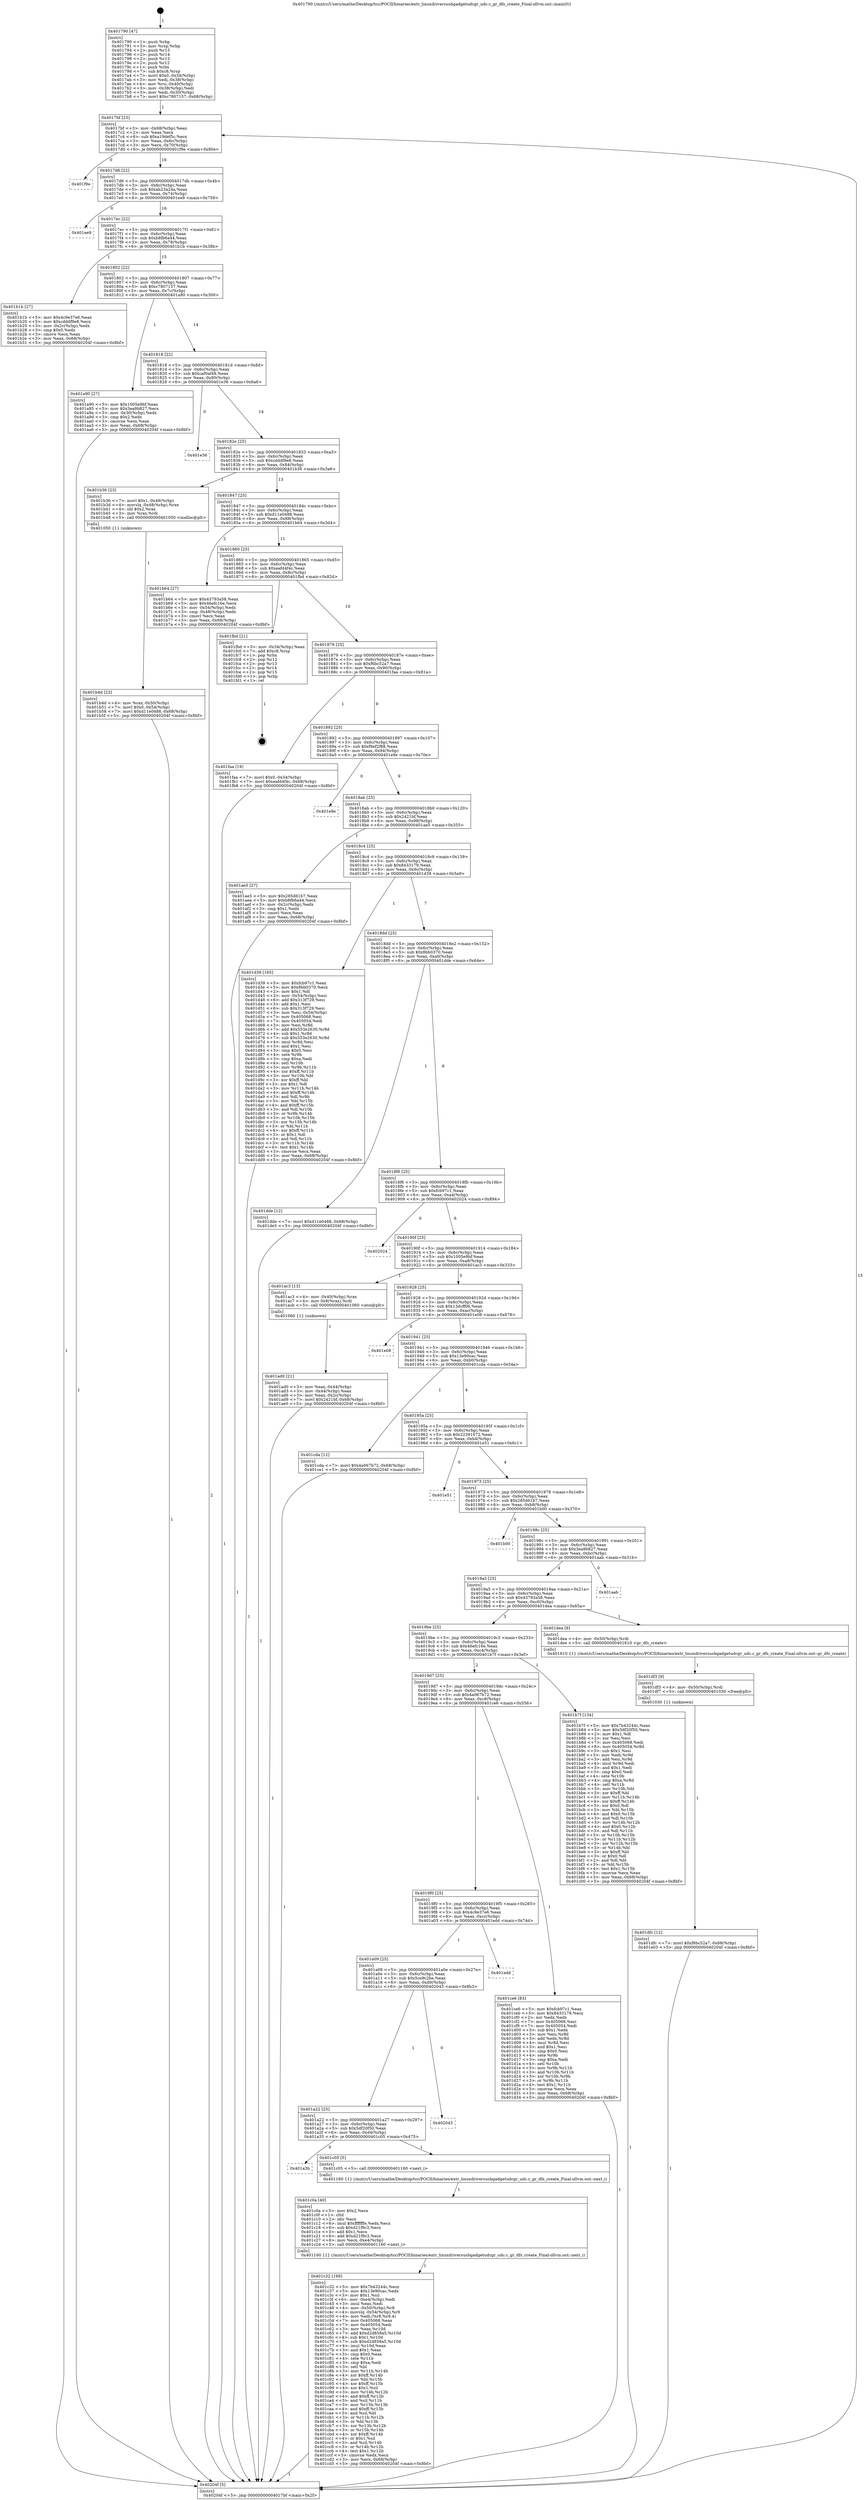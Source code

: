 digraph "0x401790" {
  label = "0x401790 (/mnt/c/Users/mathe/Desktop/tcc/POCII/binaries/extr_linuxdriversusbgadgetudcgr_udc.c_gr_dfs_create_Final-ollvm.out::main(0))"
  labelloc = "t"
  node[shape=record]

  Entry [label="",width=0.3,height=0.3,shape=circle,fillcolor=black,style=filled]
  "0x4017bf" [label="{
     0x4017bf [23]\l
     | [instrs]\l
     &nbsp;&nbsp;0x4017bf \<+3\>: mov -0x68(%rbp),%eax\l
     &nbsp;&nbsp;0x4017c2 \<+2\>: mov %eax,%ecx\l
     &nbsp;&nbsp;0x4017c4 \<+6\>: sub $0xa19def5c,%ecx\l
     &nbsp;&nbsp;0x4017ca \<+3\>: mov %eax,-0x6c(%rbp)\l
     &nbsp;&nbsp;0x4017cd \<+3\>: mov %ecx,-0x70(%rbp)\l
     &nbsp;&nbsp;0x4017d0 \<+6\>: je 0000000000401f9e \<main+0x80e\>\l
  }"]
  "0x401f9e" [label="{
     0x401f9e\l
  }", style=dashed]
  "0x4017d6" [label="{
     0x4017d6 [22]\l
     | [instrs]\l
     &nbsp;&nbsp;0x4017d6 \<+5\>: jmp 00000000004017db \<main+0x4b\>\l
     &nbsp;&nbsp;0x4017db \<+3\>: mov -0x6c(%rbp),%eax\l
     &nbsp;&nbsp;0x4017de \<+5\>: sub $0xab23a24a,%eax\l
     &nbsp;&nbsp;0x4017e3 \<+3\>: mov %eax,-0x74(%rbp)\l
     &nbsp;&nbsp;0x4017e6 \<+6\>: je 0000000000401ee9 \<main+0x759\>\l
  }"]
  Exit [label="",width=0.3,height=0.3,shape=circle,fillcolor=black,style=filled,peripheries=2]
  "0x401ee9" [label="{
     0x401ee9\l
  }", style=dashed]
  "0x4017ec" [label="{
     0x4017ec [22]\l
     | [instrs]\l
     &nbsp;&nbsp;0x4017ec \<+5\>: jmp 00000000004017f1 \<main+0x61\>\l
     &nbsp;&nbsp;0x4017f1 \<+3\>: mov -0x6c(%rbp),%eax\l
     &nbsp;&nbsp;0x4017f4 \<+5\>: sub $0xb8fb6a44,%eax\l
     &nbsp;&nbsp;0x4017f9 \<+3\>: mov %eax,-0x78(%rbp)\l
     &nbsp;&nbsp;0x4017fc \<+6\>: je 0000000000401b1b \<main+0x38b\>\l
  }"]
  "0x401dfc" [label="{
     0x401dfc [12]\l
     | [instrs]\l
     &nbsp;&nbsp;0x401dfc \<+7\>: movl $0xf6bc52a7,-0x68(%rbp)\l
     &nbsp;&nbsp;0x401e03 \<+5\>: jmp 000000000040204f \<main+0x8bf\>\l
  }"]
  "0x401b1b" [label="{
     0x401b1b [27]\l
     | [instrs]\l
     &nbsp;&nbsp;0x401b1b \<+5\>: mov $0x4c9e37e6,%eax\l
     &nbsp;&nbsp;0x401b20 \<+5\>: mov $0xcdddf9e8,%ecx\l
     &nbsp;&nbsp;0x401b25 \<+3\>: mov -0x2c(%rbp),%edx\l
     &nbsp;&nbsp;0x401b28 \<+3\>: cmp $0x0,%edx\l
     &nbsp;&nbsp;0x401b2b \<+3\>: cmove %ecx,%eax\l
     &nbsp;&nbsp;0x401b2e \<+3\>: mov %eax,-0x68(%rbp)\l
     &nbsp;&nbsp;0x401b31 \<+5\>: jmp 000000000040204f \<main+0x8bf\>\l
  }"]
  "0x401802" [label="{
     0x401802 [22]\l
     | [instrs]\l
     &nbsp;&nbsp;0x401802 \<+5\>: jmp 0000000000401807 \<main+0x77\>\l
     &nbsp;&nbsp;0x401807 \<+3\>: mov -0x6c(%rbp),%eax\l
     &nbsp;&nbsp;0x40180a \<+5\>: sub $0xc7807157,%eax\l
     &nbsp;&nbsp;0x40180f \<+3\>: mov %eax,-0x7c(%rbp)\l
     &nbsp;&nbsp;0x401812 \<+6\>: je 0000000000401a90 \<main+0x300\>\l
  }"]
  "0x401df3" [label="{
     0x401df3 [9]\l
     | [instrs]\l
     &nbsp;&nbsp;0x401df3 \<+4\>: mov -0x50(%rbp),%rdi\l
     &nbsp;&nbsp;0x401df7 \<+5\>: call 0000000000401030 \<free@plt\>\l
     | [calls]\l
     &nbsp;&nbsp;0x401030 \{1\} (unknown)\l
  }"]
  "0x401a90" [label="{
     0x401a90 [27]\l
     | [instrs]\l
     &nbsp;&nbsp;0x401a90 \<+5\>: mov $0x1005e9bf,%eax\l
     &nbsp;&nbsp;0x401a95 \<+5\>: mov $0x3ea9b827,%ecx\l
     &nbsp;&nbsp;0x401a9a \<+3\>: mov -0x30(%rbp),%edx\l
     &nbsp;&nbsp;0x401a9d \<+3\>: cmp $0x2,%edx\l
     &nbsp;&nbsp;0x401aa0 \<+3\>: cmovne %ecx,%eax\l
     &nbsp;&nbsp;0x401aa3 \<+3\>: mov %eax,-0x68(%rbp)\l
     &nbsp;&nbsp;0x401aa6 \<+5\>: jmp 000000000040204f \<main+0x8bf\>\l
  }"]
  "0x401818" [label="{
     0x401818 [22]\l
     | [instrs]\l
     &nbsp;&nbsp;0x401818 \<+5\>: jmp 000000000040181d \<main+0x8d\>\l
     &nbsp;&nbsp;0x40181d \<+3\>: mov -0x6c(%rbp),%eax\l
     &nbsp;&nbsp;0x401820 \<+5\>: sub $0xcaf0af48,%eax\l
     &nbsp;&nbsp;0x401825 \<+3\>: mov %eax,-0x80(%rbp)\l
     &nbsp;&nbsp;0x401828 \<+6\>: je 0000000000401e36 \<main+0x6a6\>\l
  }"]
  "0x40204f" [label="{
     0x40204f [5]\l
     | [instrs]\l
     &nbsp;&nbsp;0x40204f \<+5\>: jmp 00000000004017bf \<main+0x2f\>\l
  }"]
  "0x401790" [label="{
     0x401790 [47]\l
     | [instrs]\l
     &nbsp;&nbsp;0x401790 \<+1\>: push %rbp\l
     &nbsp;&nbsp;0x401791 \<+3\>: mov %rsp,%rbp\l
     &nbsp;&nbsp;0x401794 \<+2\>: push %r15\l
     &nbsp;&nbsp;0x401796 \<+2\>: push %r14\l
     &nbsp;&nbsp;0x401798 \<+2\>: push %r13\l
     &nbsp;&nbsp;0x40179a \<+2\>: push %r12\l
     &nbsp;&nbsp;0x40179c \<+1\>: push %rbx\l
     &nbsp;&nbsp;0x40179d \<+7\>: sub $0xc8,%rsp\l
     &nbsp;&nbsp;0x4017a4 \<+7\>: movl $0x0,-0x34(%rbp)\l
     &nbsp;&nbsp;0x4017ab \<+3\>: mov %edi,-0x38(%rbp)\l
     &nbsp;&nbsp;0x4017ae \<+4\>: mov %rsi,-0x40(%rbp)\l
     &nbsp;&nbsp;0x4017b2 \<+3\>: mov -0x38(%rbp),%edi\l
     &nbsp;&nbsp;0x4017b5 \<+3\>: mov %edi,-0x30(%rbp)\l
     &nbsp;&nbsp;0x4017b8 \<+7\>: movl $0xc7807157,-0x68(%rbp)\l
  }"]
  "0x401c32" [label="{
     0x401c32 [168]\l
     | [instrs]\l
     &nbsp;&nbsp;0x401c32 \<+5\>: mov $0x7b43244c,%ecx\l
     &nbsp;&nbsp;0x401c37 \<+5\>: mov $0x13e90cac,%edx\l
     &nbsp;&nbsp;0x401c3c \<+3\>: mov $0x1,%sil\l
     &nbsp;&nbsp;0x401c3f \<+6\>: mov -0xe4(%rbp),%edi\l
     &nbsp;&nbsp;0x401c45 \<+3\>: imul %eax,%edi\l
     &nbsp;&nbsp;0x401c48 \<+4\>: mov -0x50(%rbp),%r8\l
     &nbsp;&nbsp;0x401c4c \<+4\>: movslq -0x54(%rbp),%r9\l
     &nbsp;&nbsp;0x401c50 \<+4\>: mov %edi,(%r8,%r9,4)\l
     &nbsp;&nbsp;0x401c54 \<+7\>: mov 0x405068,%eax\l
     &nbsp;&nbsp;0x401c5b \<+7\>: mov 0x405054,%edi\l
     &nbsp;&nbsp;0x401c62 \<+3\>: mov %eax,%r10d\l
     &nbsp;&nbsp;0x401c65 \<+7\>: add $0xd2d858a5,%r10d\l
     &nbsp;&nbsp;0x401c6c \<+4\>: sub $0x1,%r10d\l
     &nbsp;&nbsp;0x401c70 \<+7\>: sub $0xd2d858a5,%r10d\l
     &nbsp;&nbsp;0x401c77 \<+4\>: imul %r10d,%eax\l
     &nbsp;&nbsp;0x401c7b \<+3\>: and $0x1,%eax\l
     &nbsp;&nbsp;0x401c7e \<+3\>: cmp $0x0,%eax\l
     &nbsp;&nbsp;0x401c81 \<+4\>: sete %r11b\l
     &nbsp;&nbsp;0x401c85 \<+3\>: cmp $0xa,%edi\l
     &nbsp;&nbsp;0x401c88 \<+3\>: setl %bl\l
     &nbsp;&nbsp;0x401c8b \<+3\>: mov %r11b,%r14b\l
     &nbsp;&nbsp;0x401c8e \<+4\>: xor $0xff,%r14b\l
     &nbsp;&nbsp;0x401c92 \<+3\>: mov %bl,%r15b\l
     &nbsp;&nbsp;0x401c95 \<+4\>: xor $0xff,%r15b\l
     &nbsp;&nbsp;0x401c99 \<+4\>: xor $0x1,%sil\l
     &nbsp;&nbsp;0x401c9d \<+3\>: mov %r14b,%r12b\l
     &nbsp;&nbsp;0x401ca0 \<+4\>: and $0xff,%r12b\l
     &nbsp;&nbsp;0x401ca4 \<+3\>: and %sil,%r11b\l
     &nbsp;&nbsp;0x401ca7 \<+3\>: mov %r15b,%r13b\l
     &nbsp;&nbsp;0x401caa \<+4\>: and $0xff,%r13b\l
     &nbsp;&nbsp;0x401cae \<+3\>: and %sil,%bl\l
     &nbsp;&nbsp;0x401cb1 \<+3\>: or %r11b,%r12b\l
     &nbsp;&nbsp;0x401cb4 \<+3\>: or %bl,%r13b\l
     &nbsp;&nbsp;0x401cb7 \<+3\>: xor %r13b,%r12b\l
     &nbsp;&nbsp;0x401cba \<+3\>: or %r15b,%r14b\l
     &nbsp;&nbsp;0x401cbd \<+4\>: xor $0xff,%r14b\l
     &nbsp;&nbsp;0x401cc1 \<+4\>: or $0x1,%sil\l
     &nbsp;&nbsp;0x401cc5 \<+3\>: and %sil,%r14b\l
     &nbsp;&nbsp;0x401cc8 \<+3\>: or %r14b,%r12b\l
     &nbsp;&nbsp;0x401ccb \<+4\>: test $0x1,%r12b\l
     &nbsp;&nbsp;0x401ccf \<+3\>: cmovne %edx,%ecx\l
     &nbsp;&nbsp;0x401cd2 \<+3\>: mov %ecx,-0x68(%rbp)\l
     &nbsp;&nbsp;0x401cd5 \<+5\>: jmp 000000000040204f \<main+0x8bf\>\l
  }"]
  "0x401e36" [label="{
     0x401e36\l
  }", style=dashed]
  "0x40182e" [label="{
     0x40182e [25]\l
     | [instrs]\l
     &nbsp;&nbsp;0x40182e \<+5\>: jmp 0000000000401833 \<main+0xa3\>\l
     &nbsp;&nbsp;0x401833 \<+3\>: mov -0x6c(%rbp),%eax\l
     &nbsp;&nbsp;0x401836 \<+5\>: sub $0xcdddf9e8,%eax\l
     &nbsp;&nbsp;0x40183b \<+6\>: mov %eax,-0x84(%rbp)\l
     &nbsp;&nbsp;0x401841 \<+6\>: je 0000000000401b36 \<main+0x3a6\>\l
  }"]
  "0x401c0a" [label="{
     0x401c0a [40]\l
     | [instrs]\l
     &nbsp;&nbsp;0x401c0a \<+5\>: mov $0x2,%ecx\l
     &nbsp;&nbsp;0x401c0f \<+1\>: cltd\l
     &nbsp;&nbsp;0x401c10 \<+2\>: idiv %ecx\l
     &nbsp;&nbsp;0x401c12 \<+6\>: imul $0xfffffffe,%edx,%ecx\l
     &nbsp;&nbsp;0x401c18 \<+6\>: sub $0xd21f9c3,%ecx\l
     &nbsp;&nbsp;0x401c1e \<+3\>: add $0x1,%ecx\l
     &nbsp;&nbsp;0x401c21 \<+6\>: add $0xd21f9c3,%ecx\l
     &nbsp;&nbsp;0x401c27 \<+6\>: mov %ecx,-0xe4(%rbp)\l
     &nbsp;&nbsp;0x401c2d \<+5\>: call 0000000000401160 \<next_i\>\l
     | [calls]\l
     &nbsp;&nbsp;0x401160 \{1\} (/mnt/c/Users/mathe/Desktop/tcc/POCII/binaries/extr_linuxdriversusbgadgetudcgr_udc.c_gr_dfs_create_Final-ollvm.out::next_i)\l
  }"]
  "0x401b36" [label="{
     0x401b36 [23]\l
     | [instrs]\l
     &nbsp;&nbsp;0x401b36 \<+7\>: movl $0x1,-0x48(%rbp)\l
     &nbsp;&nbsp;0x401b3d \<+4\>: movslq -0x48(%rbp),%rax\l
     &nbsp;&nbsp;0x401b41 \<+4\>: shl $0x2,%rax\l
     &nbsp;&nbsp;0x401b45 \<+3\>: mov %rax,%rdi\l
     &nbsp;&nbsp;0x401b48 \<+5\>: call 0000000000401050 \<malloc@plt\>\l
     | [calls]\l
     &nbsp;&nbsp;0x401050 \{1\} (unknown)\l
  }"]
  "0x401847" [label="{
     0x401847 [25]\l
     | [instrs]\l
     &nbsp;&nbsp;0x401847 \<+5\>: jmp 000000000040184c \<main+0xbc\>\l
     &nbsp;&nbsp;0x40184c \<+3\>: mov -0x6c(%rbp),%eax\l
     &nbsp;&nbsp;0x40184f \<+5\>: sub $0xd11e0488,%eax\l
     &nbsp;&nbsp;0x401854 \<+6\>: mov %eax,-0x88(%rbp)\l
     &nbsp;&nbsp;0x40185a \<+6\>: je 0000000000401b64 \<main+0x3d4\>\l
  }"]
  "0x401a3b" [label="{
     0x401a3b\l
  }", style=dashed]
  "0x401b64" [label="{
     0x401b64 [27]\l
     | [instrs]\l
     &nbsp;&nbsp;0x401b64 \<+5\>: mov $0x43793a58,%eax\l
     &nbsp;&nbsp;0x401b69 \<+5\>: mov $0x46efc16e,%ecx\l
     &nbsp;&nbsp;0x401b6e \<+3\>: mov -0x54(%rbp),%edx\l
     &nbsp;&nbsp;0x401b71 \<+3\>: cmp -0x48(%rbp),%edx\l
     &nbsp;&nbsp;0x401b74 \<+3\>: cmovl %ecx,%eax\l
     &nbsp;&nbsp;0x401b77 \<+3\>: mov %eax,-0x68(%rbp)\l
     &nbsp;&nbsp;0x401b7a \<+5\>: jmp 000000000040204f \<main+0x8bf\>\l
  }"]
  "0x401860" [label="{
     0x401860 [25]\l
     | [instrs]\l
     &nbsp;&nbsp;0x401860 \<+5\>: jmp 0000000000401865 \<main+0xd5\>\l
     &nbsp;&nbsp;0x401865 \<+3\>: mov -0x6c(%rbp),%eax\l
     &nbsp;&nbsp;0x401868 \<+5\>: sub $0xeafd4f4c,%eax\l
     &nbsp;&nbsp;0x40186d \<+6\>: mov %eax,-0x8c(%rbp)\l
     &nbsp;&nbsp;0x401873 \<+6\>: je 0000000000401fbd \<main+0x82d\>\l
  }"]
  "0x401c05" [label="{
     0x401c05 [5]\l
     | [instrs]\l
     &nbsp;&nbsp;0x401c05 \<+5\>: call 0000000000401160 \<next_i\>\l
     | [calls]\l
     &nbsp;&nbsp;0x401160 \{1\} (/mnt/c/Users/mathe/Desktop/tcc/POCII/binaries/extr_linuxdriversusbgadgetudcgr_udc.c_gr_dfs_create_Final-ollvm.out::next_i)\l
  }"]
  "0x401fbd" [label="{
     0x401fbd [21]\l
     | [instrs]\l
     &nbsp;&nbsp;0x401fbd \<+3\>: mov -0x34(%rbp),%eax\l
     &nbsp;&nbsp;0x401fc0 \<+7\>: add $0xc8,%rsp\l
     &nbsp;&nbsp;0x401fc7 \<+1\>: pop %rbx\l
     &nbsp;&nbsp;0x401fc8 \<+2\>: pop %r12\l
     &nbsp;&nbsp;0x401fca \<+2\>: pop %r13\l
     &nbsp;&nbsp;0x401fcc \<+2\>: pop %r14\l
     &nbsp;&nbsp;0x401fce \<+2\>: pop %r15\l
     &nbsp;&nbsp;0x401fd0 \<+1\>: pop %rbp\l
     &nbsp;&nbsp;0x401fd1 \<+1\>: ret\l
  }"]
  "0x401879" [label="{
     0x401879 [25]\l
     | [instrs]\l
     &nbsp;&nbsp;0x401879 \<+5\>: jmp 000000000040187e \<main+0xee\>\l
     &nbsp;&nbsp;0x40187e \<+3\>: mov -0x6c(%rbp),%eax\l
     &nbsp;&nbsp;0x401881 \<+5\>: sub $0xf6bc52a7,%eax\l
     &nbsp;&nbsp;0x401886 \<+6\>: mov %eax,-0x90(%rbp)\l
     &nbsp;&nbsp;0x40188c \<+6\>: je 0000000000401faa \<main+0x81a\>\l
  }"]
  "0x401a22" [label="{
     0x401a22 [25]\l
     | [instrs]\l
     &nbsp;&nbsp;0x401a22 \<+5\>: jmp 0000000000401a27 \<main+0x297\>\l
     &nbsp;&nbsp;0x401a27 \<+3\>: mov -0x6c(%rbp),%eax\l
     &nbsp;&nbsp;0x401a2a \<+5\>: sub $0x5df20f50,%eax\l
     &nbsp;&nbsp;0x401a2f \<+6\>: mov %eax,-0xd4(%rbp)\l
     &nbsp;&nbsp;0x401a35 \<+6\>: je 0000000000401c05 \<main+0x475\>\l
  }"]
  "0x401faa" [label="{
     0x401faa [19]\l
     | [instrs]\l
     &nbsp;&nbsp;0x401faa \<+7\>: movl $0x0,-0x34(%rbp)\l
     &nbsp;&nbsp;0x401fb1 \<+7\>: movl $0xeafd4f4c,-0x68(%rbp)\l
     &nbsp;&nbsp;0x401fb8 \<+5\>: jmp 000000000040204f \<main+0x8bf\>\l
  }"]
  "0x401892" [label="{
     0x401892 [25]\l
     | [instrs]\l
     &nbsp;&nbsp;0x401892 \<+5\>: jmp 0000000000401897 \<main+0x107\>\l
     &nbsp;&nbsp;0x401897 \<+3\>: mov -0x6c(%rbp),%eax\l
     &nbsp;&nbsp;0x40189a \<+5\>: sub $0xf9ef2f88,%eax\l
     &nbsp;&nbsp;0x40189f \<+6\>: mov %eax,-0x94(%rbp)\l
     &nbsp;&nbsp;0x4018a5 \<+6\>: je 0000000000401e9e \<main+0x70e\>\l
  }"]
  "0x402043" [label="{
     0x402043\l
  }", style=dashed]
  "0x401e9e" [label="{
     0x401e9e\l
  }", style=dashed]
  "0x4018ab" [label="{
     0x4018ab [25]\l
     | [instrs]\l
     &nbsp;&nbsp;0x4018ab \<+5\>: jmp 00000000004018b0 \<main+0x120\>\l
     &nbsp;&nbsp;0x4018b0 \<+3\>: mov -0x6c(%rbp),%eax\l
     &nbsp;&nbsp;0x4018b3 \<+5\>: sub $0x2421bf,%eax\l
     &nbsp;&nbsp;0x4018b8 \<+6\>: mov %eax,-0x98(%rbp)\l
     &nbsp;&nbsp;0x4018be \<+6\>: je 0000000000401ae5 \<main+0x355\>\l
  }"]
  "0x401a09" [label="{
     0x401a09 [25]\l
     | [instrs]\l
     &nbsp;&nbsp;0x401a09 \<+5\>: jmp 0000000000401a0e \<main+0x27e\>\l
     &nbsp;&nbsp;0x401a0e \<+3\>: mov -0x6c(%rbp),%eax\l
     &nbsp;&nbsp;0x401a11 \<+5\>: sub $0x5ce9c2be,%eax\l
     &nbsp;&nbsp;0x401a16 \<+6\>: mov %eax,-0xd0(%rbp)\l
     &nbsp;&nbsp;0x401a1c \<+6\>: je 0000000000402043 \<main+0x8b3\>\l
  }"]
  "0x401ae5" [label="{
     0x401ae5 [27]\l
     | [instrs]\l
     &nbsp;&nbsp;0x401ae5 \<+5\>: mov $0x285d61b7,%eax\l
     &nbsp;&nbsp;0x401aea \<+5\>: mov $0xb8fb6a44,%ecx\l
     &nbsp;&nbsp;0x401aef \<+3\>: mov -0x2c(%rbp),%edx\l
     &nbsp;&nbsp;0x401af2 \<+3\>: cmp $0x1,%edx\l
     &nbsp;&nbsp;0x401af5 \<+3\>: cmovl %ecx,%eax\l
     &nbsp;&nbsp;0x401af8 \<+3\>: mov %eax,-0x68(%rbp)\l
     &nbsp;&nbsp;0x401afb \<+5\>: jmp 000000000040204f \<main+0x8bf\>\l
  }"]
  "0x4018c4" [label="{
     0x4018c4 [25]\l
     | [instrs]\l
     &nbsp;&nbsp;0x4018c4 \<+5\>: jmp 00000000004018c9 \<main+0x139\>\l
     &nbsp;&nbsp;0x4018c9 \<+3\>: mov -0x6c(%rbp),%eax\l
     &nbsp;&nbsp;0x4018cc \<+5\>: sub $0x8433179,%eax\l
     &nbsp;&nbsp;0x4018d1 \<+6\>: mov %eax,-0x9c(%rbp)\l
     &nbsp;&nbsp;0x4018d7 \<+6\>: je 0000000000401d39 \<main+0x5a9\>\l
  }"]
  "0x401edd" [label="{
     0x401edd\l
  }", style=dashed]
  "0x401d39" [label="{
     0x401d39 [165]\l
     | [instrs]\l
     &nbsp;&nbsp;0x401d39 \<+5\>: mov $0xfcb97c1,%eax\l
     &nbsp;&nbsp;0x401d3e \<+5\>: mov $0x8bb0370,%ecx\l
     &nbsp;&nbsp;0x401d43 \<+2\>: mov $0x1,%dl\l
     &nbsp;&nbsp;0x401d45 \<+3\>: mov -0x54(%rbp),%esi\l
     &nbsp;&nbsp;0x401d48 \<+6\>: add $0x313f729,%esi\l
     &nbsp;&nbsp;0x401d4e \<+3\>: add $0x1,%esi\l
     &nbsp;&nbsp;0x401d51 \<+6\>: sub $0x313f729,%esi\l
     &nbsp;&nbsp;0x401d57 \<+3\>: mov %esi,-0x54(%rbp)\l
     &nbsp;&nbsp;0x401d5a \<+7\>: mov 0x405068,%esi\l
     &nbsp;&nbsp;0x401d61 \<+7\>: mov 0x405054,%edi\l
     &nbsp;&nbsp;0x401d68 \<+3\>: mov %esi,%r8d\l
     &nbsp;&nbsp;0x401d6b \<+7\>: add $0x553e2630,%r8d\l
     &nbsp;&nbsp;0x401d72 \<+4\>: sub $0x1,%r8d\l
     &nbsp;&nbsp;0x401d76 \<+7\>: sub $0x553e2630,%r8d\l
     &nbsp;&nbsp;0x401d7d \<+4\>: imul %r8d,%esi\l
     &nbsp;&nbsp;0x401d81 \<+3\>: and $0x1,%esi\l
     &nbsp;&nbsp;0x401d84 \<+3\>: cmp $0x0,%esi\l
     &nbsp;&nbsp;0x401d87 \<+4\>: sete %r9b\l
     &nbsp;&nbsp;0x401d8b \<+3\>: cmp $0xa,%edi\l
     &nbsp;&nbsp;0x401d8e \<+4\>: setl %r10b\l
     &nbsp;&nbsp;0x401d92 \<+3\>: mov %r9b,%r11b\l
     &nbsp;&nbsp;0x401d95 \<+4\>: xor $0xff,%r11b\l
     &nbsp;&nbsp;0x401d99 \<+3\>: mov %r10b,%bl\l
     &nbsp;&nbsp;0x401d9c \<+3\>: xor $0xff,%bl\l
     &nbsp;&nbsp;0x401d9f \<+3\>: xor $0x1,%dl\l
     &nbsp;&nbsp;0x401da2 \<+3\>: mov %r11b,%r14b\l
     &nbsp;&nbsp;0x401da5 \<+4\>: and $0xff,%r14b\l
     &nbsp;&nbsp;0x401da9 \<+3\>: and %dl,%r9b\l
     &nbsp;&nbsp;0x401dac \<+3\>: mov %bl,%r15b\l
     &nbsp;&nbsp;0x401daf \<+4\>: and $0xff,%r15b\l
     &nbsp;&nbsp;0x401db3 \<+3\>: and %dl,%r10b\l
     &nbsp;&nbsp;0x401db6 \<+3\>: or %r9b,%r14b\l
     &nbsp;&nbsp;0x401db9 \<+3\>: or %r10b,%r15b\l
     &nbsp;&nbsp;0x401dbc \<+3\>: xor %r15b,%r14b\l
     &nbsp;&nbsp;0x401dbf \<+3\>: or %bl,%r11b\l
     &nbsp;&nbsp;0x401dc2 \<+4\>: xor $0xff,%r11b\l
     &nbsp;&nbsp;0x401dc6 \<+3\>: or $0x1,%dl\l
     &nbsp;&nbsp;0x401dc9 \<+3\>: and %dl,%r11b\l
     &nbsp;&nbsp;0x401dcc \<+3\>: or %r11b,%r14b\l
     &nbsp;&nbsp;0x401dcf \<+4\>: test $0x1,%r14b\l
     &nbsp;&nbsp;0x401dd3 \<+3\>: cmovne %ecx,%eax\l
     &nbsp;&nbsp;0x401dd6 \<+3\>: mov %eax,-0x68(%rbp)\l
     &nbsp;&nbsp;0x401dd9 \<+5\>: jmp 000000000040204f \<main+0x8bf\>\l
  }"]
  "0x4018dd" [label="{
     0x4018dd [25]\l
     | [instrs]\l
     &nbsp;&nbsp;0x4018dd \<+5\>: jmp 00000000004018e2 \<main+0x152\>\l
     &nbsp;&nbsp;0x4018e2 \<+3\>: mov -0x6c(%rbp),%eax\l
     &nbsp;&nbsp;0x4018e5 \<+5\>: sub $0x8bb0370,%eax\l
     &nbsp;&nbsp;0x4018ea \<+6\>: mov %eax,-0xa0(%rbp)\l
     &nbsp;&nbsp;0x4018f0 \<+6\>: je 0000000000401dde \<main+0x64e\>\l
  }"]
  "0x4019f0" [label="{
     0x4019f0 [25]\l
     | [instrs]\l
     &nbsp;&nbsp;0x4019f0 \<+5\>: jmp 00000000004019f5 \<main+0x265\>\l
     &nbsp;&nbsp;0x4019f5 \<+3\>: mov -0x6c(%rbp),%eax\l
     &nbsp;&nbsp;0x4019f8 \<+5\>: sub $0x4c9e37e6,%eax\l
     &nbsp;&nbsp;0x4019fd \<+6\>: mov %eax,-0xcc(%rbp)\l
     &nbsp;&nbsp;0x401a03 \<+6\>: je 0000000000401edd \<main+0x74d\>\l
  }"]
  "0x401dde" [label="{
     0x401dde [12]\l
     | [instrs]\l
     &nbsp;&nbsp;0x401dde \<+7\>: movl $0xd11e0488,-0x68(%rbp)\l
     &nbsp;&nbsp;0x401de5 \<+5\>: jmp 000000000040204f \<main+0x8bf\>\l
  }"]
  "0x4018f6" [label="{
     0x4018f6 [25]\l
     | [instrs]\l
     &nbsp;&nbsp;0x4018f6 \<+5\>: jmp 00000000004018fb \<main+0x16b\>\l
     &nbsp;&nbsp;0x4018fb \<+3\>: mov -0x6c(%rbp),%eax\l
     &nbsp;&nbsp;0x4018fe \<+5\>: sub $0xfcb97c1,%eax\l
     &nbsp;&nbsp;0x401903 \<+6\>: mov %eax,-0xa4(%rbp)\l
     &nbsp;&nbsp;0x401909 \<+6\>: je 0000000000402024 \<main+0x894\>\l
  }"]
  "0x401ce6" [label="{
     0x401ce6 [83]\l
     | [instrs]\l
     &nbsp;&nbsp;0x401ce6 \<+5\>: mov $0xfcb97c1,%eax\l
     &nbsp;&nbsp;0x401ceb \<+5\>: mov $0x8433179,%ecx\l
     &nbsp;&nbsp;0x401cf0 \<+2\>: xor %edx,%edx\l
     &nbsp;&nbsp;0x401cf2 \<+7\>: mov 0x405068,%esi\l
     &nbsp;&nbsp;0x401cf9 \<+7\>: mov 0x405054,%edi\l
     &nbsp;&nbsp;0x401d00 \<+3\>: sub $0x1,%edx\l
     &nbsp;&nbsp;0x401d03 \<+3\>: mov %esi,%r8d\l
     &nbsp;&nbsp;0x401d06 \<+3\>: add %edx,%r8d\l
     &nbsp;&nbsp;0x401d09 \<+4\>: imul %r8d,%esi\l
     &nbsp;&nbsp;0x401d0d \<+3\>: and $0x1,%esi\l
     &nbsp;&nbsp;0x401d10 \<+3\>: cmp $0x0,%esi\l
     &nbsp;&nbsp;0x401d13 \<+4\>: sete %r9b\l
     &nbsp;&nbsp;0x401d17 \<+3\>: cmp $0xa,%edi\l
     &nbsp;&nbsp;0x401d1a \<+4\>: setl %r10b\l
     &nbsp;&nbsp;0x401d1e \<+3\>: mov %r9b,%r11b\l
     &nbsp;&nbsp;0x401d21 \<+3\>: and %r10b,%r11b\l
     &nbsp;&nbsp;0x401d24 \<+3\>: xor %r10b,%r9b\l
     &nbsp;&nbsp;0x401d27 \<+3\>: or %r9b,%r11b\l
     &nbsp;&nbsp;0x401d2a \<+4\>: test $0x1,%r11b\l
     &nbsp;&nbsp;0x401d2e \<+3\>: cmovne %ecx,%eax\l
     &nbsp;&nbsp;0x401d31 \<+3\>: mov %eax,-0x68(%rbp)\l
     &nbsp;&nbsp;0x401d34 \<+5\>: jmp 000000000040204f \<main+0x8bf\>\l
  }"]
  "0x402024" [label="{
     0x402024\l
  }", style=dashed]
  "0x40190f" [label="{
     0x40190f [25]\l
     | [instrs]\l
     &nbsp;&nbsp;0x40190f \<+5\>: jmp 0000000000401914 \<main+0x184\>\l
     &nbsp;&nbsp;0x401914 \<+3\>: mov -0x6c(%rbp),%eax\l
     &nbsp;&nbsp;0x401917 \<+5\>: sub $0x1005e9bf,%eax\l
     &nbsp;&nbsp;0x40191c \<+6\>: mov %eax,-0xa8(%rbp)\l
     &nbsp;&nbsp;0x401922 \<+6\>: je 0000000000401ac3 \<main+0x333\>\l
  }"]
  "0x4019d7" [label="{
     0x4019d7 [25]\l
     | [instrs]\l
     &nbsp;&nbsp;0x4019d7 \<+5\>: jmp 00000000004019dc \<main+0x24c\>\l
     &nbsp;&nbsp;0x4019dc \<+3\>: mov -0x6c(%rbp),%eax\l
     &nbsp;&nbsp;0x4019df \<+5\>: sub $0x4a067b72,%eax\l
     &nbsp;&nbsp;0x4019e4 \<+6\>: mov %eax,-0xc8(%rbp)\l
     &nbsp;&nbsp;0x4019ea \<+6\>: je 0000000000401ce6 \<main+0x556\>\l
  }"]
  "0x401ac3" [label="{
     0x401ac3 [13]\l
     | [instrs]\l
     &nbsp;&nbsp;0x401ac3 \<+4\>: mov -0x40(%rbp),%rax\l
     &nbsp;&nbsp;0x401ac7 \<+4\>: mov 0x8(%rax),%rdi\l
     &nbsp;&nbsp;0x401acb \<+5\>: call 0000000000401060 \<atoi@plt\>\l
     | [calls]\l
     &nbsp;&nbsp;0x401060 \{1\} (unknown)\l
  }"]
  "0x401928" [label="{
     0x401928 [25]\l
     | [instrs]\l
     &nbsp;&nbsp;0x401928 \<+5\>: jmp 000000000040192d \<main+0x19d\>\l
     &nbsp;&nbsp;0x40192d \<+3\>: mov -0x6c(%rbp),%eax\l
     &nbsp;&nbsp;0x401930 \<+5\>: sub $0x13dcff06,%eax\l
     &nbsp;&nbsp;0x401935 \<+6\>: mov %eax,-0xac(%rbp)\l
     &nbsp;&nbsp;0x40193b \<+6\>: je 0000000000401e08 \<main+0x678\>\l
  }"]
  "0x401ad0" [label="{
     0x401ad0 [21]\l
     | [instrs]\l
     &nbsp;&nbsp;0x401ad0 \<+3\>: mov %eax,-0x44(%rbp)\l
     &nbsp;&nbsp;0x401ad3 \<+3\>: mov -0x44(%rbp),%eax\l
     &nbsp;&nbsp;0x401ad6 \<+3\>: mov %eax,-0x2c(%rbp)\l
     &nbsp;&nbsp;0x401ad9 \<+7\>: movl $0x2421bf,-0x68(%rbp)\l
     &nbsp;&nbsp;0x401ae0 \<+5\>: jmp 000000000040204f \<main+0x8bf\>\l
  }"]
  "0x401b4d" [label="{
     0x401b4d [23]\l
     | [instrs]\l
     &nbsp;&nbsp;0x401b4d \<+4\>: mov %rax,-0x50(%rbp)\l
     &nbsp;&nbsp;0x401b51 \<+7\>: movl $0x0,-0x54(%rbp)\l
     &nbsp;&nbsp;0x401b58 \<+7\>: movl $0xd11e0488,-0x68(%rbp)\l
     &nbsp;&nbsp;0x401b5f \<+5\>: jmp 000000000040204f \<main+0x8bf\>\l
  }"]
  "0x401b7f" [label="{
     0x401b7f [134]\l
     | [instrs]\l
     &nbsp;&nbsp;0x401b7f \<+5\>: mov $0x7b43244c,%eax\l
     &nbsp;&nbsp;0x401b84 \<+5\>: mov $0x5df20f50,%ecx\l
     &nbsp;&nbsp;0x401b89 \<+2\>: mov $0x1,%dl\l
     &nbsp;&nbsp;0x401b8b \<+2\>: xor %esi,%esi\l
     &nbsp;&nbsp;0x401b8d \<+7\>: mov 0x405068,%edi\l
     &nbsp;&nbsp;0x401b94 \<+8\>: mov 0x405054,%r8d\l
     &nbsp;&nbsp;0x401b9c \<+3\>: sub $0x1,%esi\l
     &nbsp;&nbsp;0x401b9f \<+3\>: mov %edi,%r9d\l
     &nbsp;&nbsp;0x401ba2 \<+3\>: add %esi,%r9d\l
     &nbsp;&nbsp;0x401ba5 \<+4\>: imul %r9d,%edi\l
     &nbsp;&nbsp;0x401ba9 \<+3\>: and $0x1,%edi\l
     &nbsp;&nbsp;0x401bac \<+3\>: cmp $0x0,%edi\l
     &nbsp;&nbsp;0x401baf \<+4\>: sete %r10b\l
     &nbsp;&nbsp;0x401bb3 \<+4\>: cmp $0xa,%r8d\l
     &nbsp;&nbsp;0x401bb7 \<+4\>: setl %r11b\l
     &nbsp;&nbsp;0x401bbb \<+3\>: mov %r10b,%bl\l
     &nbsp;&nbsp;0x401bbe \<+3\>: xor $0xff,%bl\l
     &nbsp;&nbsp;0x401bc1 \<+3\>: mov %r11b,%r14b\l
     &nbsp;&nbsp;0x401bc4 \<+4\>: xor $0xff,%r14b\l
     &nbsp;&nbsp;0x401bc8 \<+3\>: xor $0x0,%dl\l
     &nbsp;&nbsp;0x401bcb \<+3\>: mov %bl,%r15b\l
     &nbsp;&nbsp;0x401bce \<+4\>: and $0x0,%r15b\l
     &nbsp;&nbsp;0x401bd2 \<+3\>: and %dl,%r10b\l
     &nbsp;&nbsp;0x401bd5 \<+3\>: mov %r14b,%r12b\l
     &nbsp;&nbsp;0x401bd8 \<+4\>: and $0x0,%r12b\l
     &nbsp;&nbsp;0x401bdc \<+3\>: and %dl,%r11b\l
     &nbsp;&nbsp;0x401bdf \<+3\>: or %r10b,%r15b\l
     &nbsp;&nbsp;0x401be2 \<+3\>: or %r11b,%r12b\l
     &nbsp;&nbsp;0x401be5 \<+3\>: xor %r12b,%r15b\l
     &nbsp;&nbsp;0x401be8 \<+3\>: or %r14b,%bl\l
     &nbsp;&nbsp;0x401beb \<+3\>: xor $0xff,%bl\l
     &nbsp;&nbsp;0x401bee \<+3\>: or $0x0,%dl\l
     &nbsp;&nbsp;0x401bf1 \<+2\>: and %dl,%bl\l
     &nbsp;&nbsp;0x401bf3 \<+3\>: or %bl,%r15b\l
     &nbsp;&nbsp;0x401bf6 \<+4\>: test $0x1,%r15b\l
     &nbsp;&nbsp;0x401bfa \<+3\>: cmovne %ecx,%eax\l
     &nbsp;&nbsp;0x401bfd \<+3\>: mov %eax,-0x68(%rbp)\l
     &nbsp;&nbsp;0x401c00 \<+5\>: jmp 000000000040204f \<main+0x8bf\>\l
  }"]
  "0x401e08" [label="{
     0x401e08\l
  }", style=dashed]
  "0x401941" [label="{
     0x401941 [25]\l
     | [instrs]\l
     &nbsp;&nbsp;0x401941 \<+5\>: jmp 0000000000401946 \<main+0x1b6\>\l
     &nbsp;&nbsp;0x401946 \<+3\>: mov -0x6c(%rbp),%eax\l
     &nbsp;&nbsp;0x401949 \<+5\>: sub $0x13e90cac,%eax\l
     &nbsp;&nbsp;0x40194e \<+6\>: mov %eax,-0xb0(%rbp)\l
     &nbsp;&nbsp;0x401954 \<+6\>: je 0000000000401cda \<main+0x54a\>\l
  }"]
  "0x4019be" [label="{
     0x4019be [25]\l
     | [instrs]\l
     &nbsp;&nbsp;0x4019be \<+5\>: jmp 00000000004019c3 \<main+0x233\>\l
     &nbsp;&nbsp;0x4019c3 \<+3\>: mov -0x6c(%rbp),%eax\l
     &nbsp;&nbsp;0x4019c6 \<+5\>: sub $0x46efc16e,%eax\l
     &nbsp;&nbsp;0x4019cb \<+6\>: mov %eax,-0xc4(%rbp)\l
     &nbsp;&nbsp;0x4019d1 \<+6\>: je 0000000000401b7f \<main+0x3ef\>\l
  }"]
  "0x401cda" [label="{
     0x401cda [12]\l
     | [instrs]\l
     &nbsp;&nbsp;0x401cda \<+7\>: movl $0x4a067b72,-0x68(%rbp)\l
     &nbsp;&nbsp;0x401ce1 \<+5\>: jmp 000000000040204f \<main+0x8bf\>\l
  }"]
  "0x40195a" [label="{
     0x40195a [25]\l
     | [instrs]\l
     &nbsp;&nbsp;0x40195a \<+5\>: jmp 000000000040195f \<main+0x1cf\>\l
     &nbsp;&nbsp;0x40195f \<+3\>: mov -0x6c(%rbp),%eax\l
     &nbsp;&nbsp;0x401962 \<+5\>: sub $0x22391072,%eax\l
     &nbsp;&nbsp;0x401967 \<+6\>: mov %eax,-0xb4(%rbp)\l
     &nbsp;&nbsp;0x40196d \<+6\>: je 0000000000401e51 \<main+0x6c1\>\l
  }"]
  "0x401dea" [label="{
     0x401dea [9]\l
     | [instrs]\l
     &nbsp;&nbsp;0x401dea \<+4\>: mov -0x50(%rbp),%rdi\l
     &nbsp;&nbsp;0x401dee \<+5\>: call 0000000000401610 \<gr_dfs_create\>\l
     | [calls]\l
     &nbsp;&nbsp;0x401610 \{1\} (/mnt/c/Users/mathe/Desktop/tcc/POCII/binaries/extr_linuxdriversusbgadgetudcgr_udc.c_gr_dfs_create_Final-ollvm.out::gr_dfs_create)\l
  }"]
  "0x401e51" [label="{
     0x401e51\l
  }", style=dashed]
  "0x401973" [label="{
     0x401973 [25]\l
     | [instrs]\l
     &nbsp;&nbsp;0x401973 \<+5\>: jmp 0000000000401978 \<main+0x1e8\>\l
     &nbsp;&nbsp;0x401978 \<+3\>: mov -0x6c(%rbp),%eax\l
     &nbsp;&nbsp;0x40197b \<+5\>: sub $0x285d61b7,%eax\l
     &nbsp;&nbsp;0x401980 \<+6\>: mov %eax,-0xb8(%rbp)\l
     &nbsp;&nbsp;0x401986 \<+6\>: je 0000000000401b00 \<main+0x370\>\l
  }"]
  "0x4019a5" [label="{
     0x4019a5 [25]\l
     | [instrs]\l
     &nbsp;&nbsp;0x4019a5 \<+5\>: jmp 00000000004019aa \<main+0x21a\>\l
     &nbsp;&nbsp;0x4019aa \<+3\>: mov -0x6c(%rbp),%eax\l
     &nbsp;&nbsp;0x4019ad \<+5\>: sub $0x43793a58,%eax\l
     &nbsp;&nbsp;0x4019b2 \<+6\>: mov %eax,-0xc0(%rbp)\l
     &nbsp;&nbsp;0x4019b8 \<+6\>: je 0000000000401dea \<main+0x65a\>\l
  }"]
  "0x401b00" [label="{
     0x401b00\l
  }", style=dashed]
  "0x40198c" [label="{
     0x40198c [25]\l
     | [instrs]\l
     &nbsp;&nbsp;0x40198c \<+5\>: jmp 0000000000401991 \<main+0x201\>\l
     &nbsp;&nbsp;0x401991 \<+3\>: mov -0x6c(%rbp),%eax\l
     &nbsp;&nbsp;0x401994 \<+5\>: sub $0x3ea9b827,%eax\l
     &nbsp;&nbsp;0x401999 \<+6\>: mov %eax,-0xbc(%rbp)\l
     &nbsp;&nbsp;0x40199f \<+6\>: je 0000000000401aab \<main+0x31b\>\l
  }"]
  "0x401aab" [label="{
     0x401aab\l
  }", style=dashed]
  Entry -> "0x401790" [label=" 1"]
  "0x4017bf" -> "0x401f9e" [label=" 0"]
  "0x4017bf" -> "0x4017d6" [label=" 16"]
  "0x401fbd" -> Exit [label=" 1"]
  "0x4017d6" -> "0x401ee9" [label=" 0"]
  "0x4017d6" -> "0x4017ec" [label=" 16"]
  "0x401faa" -> "0x40204f" [label=" 1"]
  "0x4017ec" -> "0x401b1b" [label=" 1"]
  "0x4017ec" -> "0x401802" [label=" 15"]
  "0x401dfc" -> "0x40204f" [label=" 1"]
  "0x401802" -> "0x401a90" [label=" 1"]
  "0x401802" -> "0x401818" [label=" 14"]
  "0x401a90" -> "0x40204f" [label=" 1"]
  "0x401790" -> "0x4017bf" [label=" 1"]
  "0x40204f" -> "0x4017bf" [label=" 15"]
  "0x401df3" -> "0x401dfc" [label=" 1"]
  "0x401818" -> "0x401e36" [label=" 0"]
  "0x401818" -> "0x40182e" [label=" 14"]
  "0x401dea" -> "0x401df3" [label=" 1"]
  "0x40182e" -> "0x401b36" [label=" 1"]
  "0x40182e" -> "0x401847" [label=" 13"]
  "0x401dde" -> "0x40204f" [label=" 1"]
  "0x401847" -> "0x401b64" [label=" 2"]
  "0x401847" -> "0x401860" [label=" 11"]
  "0x401d39" -> "0x40204f" [label=" 1"]
  "0x401860" -> "0x401fbd" [label=" 1"]
  "0x401860" -> "0x401879" [label=" 10"]
  "0x401ce6" -> "0x40204f" [label=" 1"]
  "0x401879" -> "0x401faa" [label=" 1"]
  "0x401879" -> "0x401892" [label=" 9"]
  "0x401c32" -> "0x40204f" [label=" 1"]
  "0x401892" -> "0x401e9e" [label=" 0"]
  "0x401892" -> "0x4018ab" [label=" 9"]
  "0x401c0a" -> "0x401c32" [label=" 1"]
  "0x4018ab" -> "0x401ae5" [label=" 1"]
  "0x4018ab" -> "0x4018c4" [label=" 8"]
  "0x401a22" -> "0x401a3b" [label=" 0"]
  "0x4018c4" -> "0x401d39" [label=" 1"]
  "0x4018c4" -> "0x4018dd" [label=" 7"]
  "0x401a22" -> "0x401c05" [label=" 1"]
  "0x4018dd" -> "0x401dde" [label=" 1"]
  "0x4018dd" -> "0x4018f6" [label=" 6"]
  "0x401a09" -> "0x401a22" [label=" 1"]
  "0x4018f6" -> "0x402024" [label=" 0"]
  "0x4018f6" -> "0x40190f" [label=" 6"]
  "0x401a09" -> "0x402043" [label=" 0"]
  "0x40190f" -> "0x401ac3" [label=" 1"]
  "0x40190f" -> "0x401928" [label=" 5"]
  "0x401ac3" -> "0x401ad0" [label=" 1"]
  "0x401ad0" -> "0x40204f" [label=" 1"]
  "0x401ae5" -> "0x40204f" [label=" 1"]
  "0x401b1b" -> "0x40204f" [label=" 1"]
  "0x401b36" -> "0x401b4d" [label=" 1"]
  "0x401b4d" -> "0x40204f" [label=" 1"]
  "0x401b64" -> "0x40204f" [label=" 2"]
  "0x4019f0" -> "0x401a09" [label=" 1"]
  "0x401928" -> "0x401e08" [label=" 0"]
  "0x401928" -> "0x401941" [label=" 5"]
  "0x4019f0" -> "0x401edd" [label=" 0"]
  "0x401941" -> "0x401cda" [label=" 1"]
  "0x401941" -> "0x40195a" [label=" 4"]
  "0x4019d7" -> "0x4019f0" [label=" 1"]
  "0x40195a" -> "0x401e51" [label=" 0"]
  "0x40195a" -> "0x401973" [label=" 4"]
  "0x4019d7" -> "0x401ce6" [label=" 1"]
  "0x401973" -> "0x401b00" [label=" 0"]
  "0x401973" -> "0x40198c" [label=" 4"]
  "0x401b7f" -> "0x40204f" [label=" 1"]
  "0x40198c" -> "0x401aab" [label=" 0"]
  "0x40198c" -> "0x4019a5" [label=" 4"]
  "0x401c05" -> "0x401c0a" [label=" 1"]
  "0x4019a5" -> "0x401dea" [label=" 1"]
  "0x4019a5" -> "0x4019be" [label=" 3"]
  "0x401cda" -> "0x40204f" [label=" 1"]
  "0x4019be" -> "0x401b7f" [label=" 1"]
  "0x4019be" -> "0x4019d7" [label=" 2"]
}
